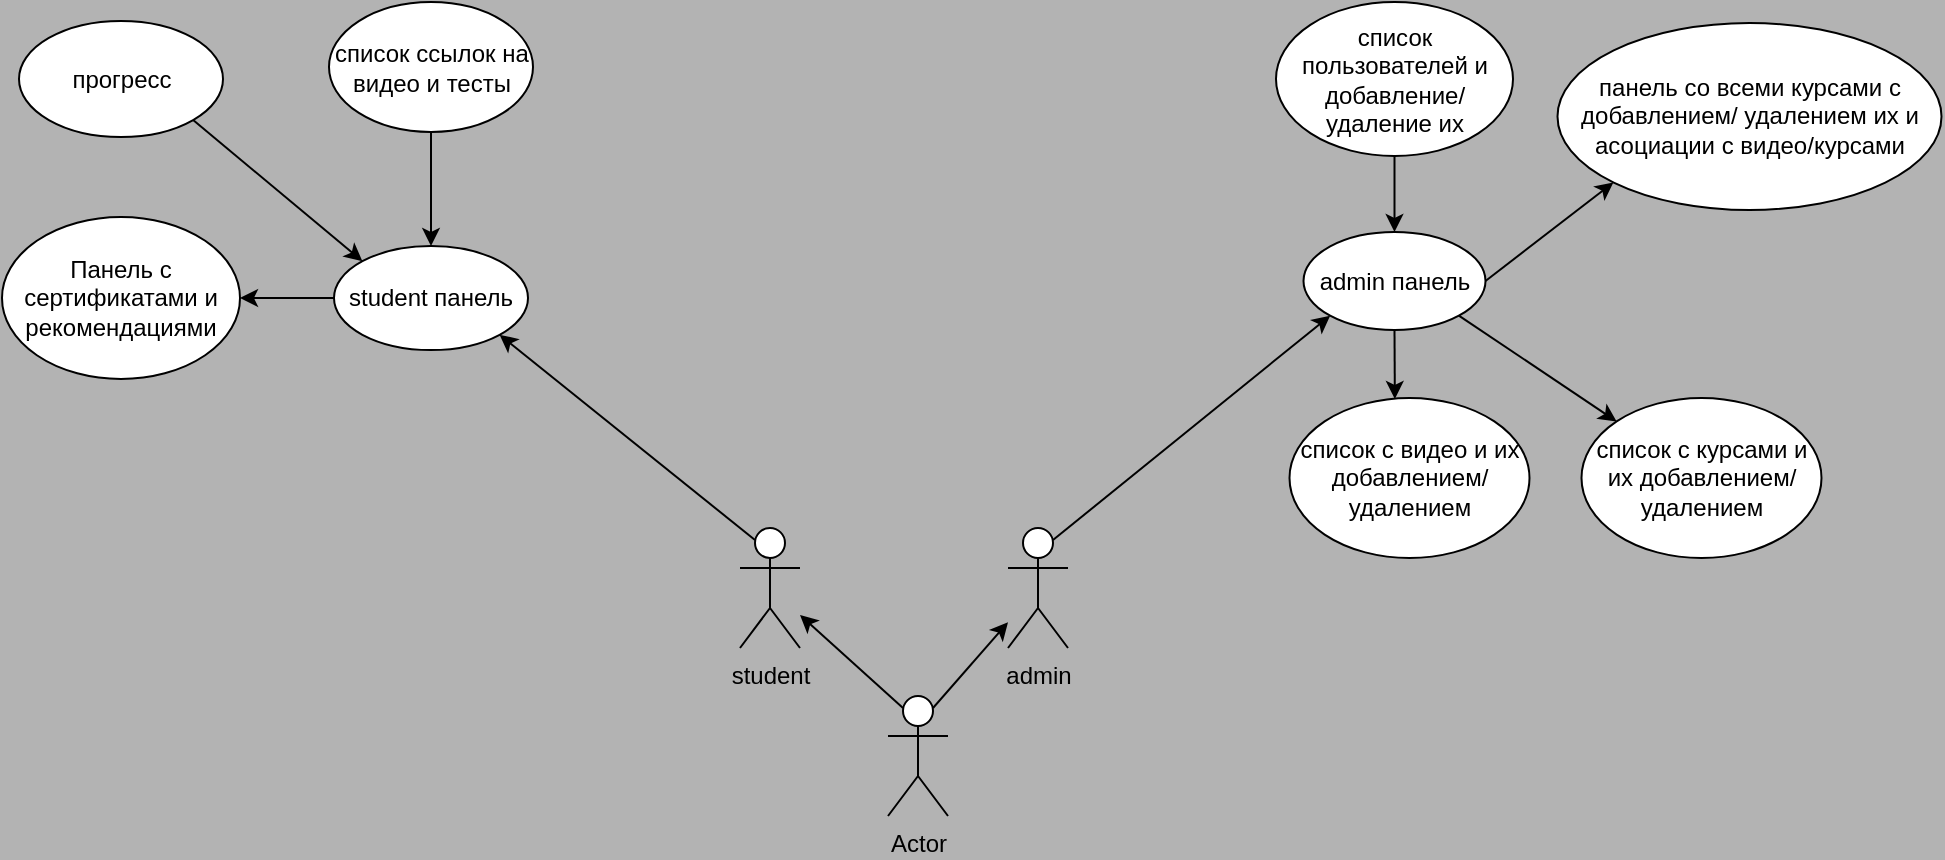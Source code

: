<mxfile version="15.1.3" type="device"><diagram id="HwiqHkB1sgwLmT3nJB5V" name="Страница 1"><mxGraphModel dx="1022" dy="759" grid="0" gridSize="10" guides="1" tooltips="1" connect="1" arrows="1" fold="1" page="1" pageScale="1" pageWidth="1169" pageHeight="827" background="#B3B3B3" math="0" shadow="0"><root><mxCell id="0"/><mxCell id="1" parent="0"/><mxCell id="ZyxW6rkcVvqzyk8hUkex-4" style="rounded=0;orthogonalLoop=1;jettySize=auto;html=1;exitX=0.75;exitY=0.1;exitDx=0;exitDy=0;exitPerimeter=0;" edge="1" parent="1" source="ZyxW6rkcVvqzyk8hUkex-1" target="ZyxW6rkcVvqzyk8hUkex-2"><mxGeometry relative="1" as="geometry"/></mxCell><mxCell id="ZyxW6rkcVvqzyk8hUkex-5" style="rounded=0;orthogonalLoop=1;jettySize=auto;html=1;exitX=0.25;exitY=0.1;exitDx=0;exitDy=0;exitPerimeter=0;" edge="1" parent="1" source="ZyxW6rkcVvqzyk8hUkex-1" target="ZyxW6rkcVvqzyk8hUkex-3"><mxGeometry relative="1" as="geometry"/></mxCell><mxCell id="ZyxW6rkcVvqzyk8hUkex-1" value="Actor" style="shape=umlActor;verticalLabelPosition=bottom;verticalAlign=top;html=1;outlineConnect=0;" vertex="1" parent="1"><mxGeometry x="518" y="468" width="30" height="60" as="geometry"/></mxCell><mxCell id="ZyxW6rkcVvqzyk8hUkex-13" style="edgeStyle=none;rounded=0;orthogonalLoop=1;jettySize=auto;html=1;exitX=0.75;exitY=0.1;exitDx=0;exitDy=0;exitPerimeter=0;entryX=0;entryY=1;entryDx=0;entryDy=0;" edge="1" parent="1" source="ZyxW6rkcVvqzyk8hUkex-2" target="ZyxW6rkcVvqzyk8hUkex-12"><mxGeometry relative="1" as="geometry"/></mxCell><mxCell id="ZyxW6rkcVvqzyk8hUkex-2" value="admin" style="shape=umlActor;verticalLabelPosition=bottom;verticalAlign=top;html=1;outlineConnect=0;" vertex="1" parent="1"><mxGeometry x="578" y="384" width="30" height="60" as="geometry"/></mxCell><mxCell id="ZyxW6rkcVvqzyk8hUkex-7" style="orthogonalLoop=1;jettySize=auto;html=1;exitX=0.25;exitY=0.1;exitDx=0;exitDy=0;exitPerimeter=0;entryX=1;entryY=1;entryDx=0;entryDy=0;rounded=0;" edge="1" parent="1" source="ZyxW6rkcVvqzyk8hUkex-3" target="ZyxW6rkcVvqzyk8hUkex-6"><mxGeometry relative="1" as="geometry"/></mxCell><mxCell id="ZyxW6rkcVvqzyk8hUkex-3" value="student" style="shape=umlActor;verticalLabelPosition=bottom;verticalAlign=top;html=1;outlineConnect=0;" vertex="1" parent="1"><mxGeometry x="444" y="384" width="30" height="60" as="geometry"/></mxCell><mxCell id="ZyxW6rkcVvqzyk8hUkex-9" style="edgeStyle=none;rounded=0;orthogonalLoop=1;jettySize=auto;html=1;exitX=0;exitY=0.5;exitDx=0;exitDy=0;entryX=1;entryY=0.5;entryDx=0;entryDy=0;" edge="1" parent="1" source="ZyxW6rkcVvqzyk8hUkex-6" target="ZyxW6rkcVvqzyk8hUkex-8"><mxGeometry relative="1" as="geometry"/></mxCell><mxCell id="ZyxW6rkcVvqzyk8hUkex-6" value="student панель" style="ellipse;whiteSpace=wrap;html=1;" vertex="1" parent="1"><mxGeometry x="241" y="243" width="97" height="52" as="geometry"/></mxCell><mxCell id="ZyxW6rkcVvqzyk8hUkex-8" value="Панель с сертификатами и рекомендациями" style="ellipse;whiteSpace=wrap;html=1;" vertex="1" parent="1"><mxGeometry x="75" y="228.5" width="119" height="81" as="geometry"/></mxCell><mxCell id="ZyxW6rkcVvqzyk8hUkex-11" style="edgeStyle=none;rounded=0;orthogonalLoop=1;jettySize=auto;html=1;exitX=0.5;exitY=1;exitDx=0;exitDy=0;entryX=0.5;entryY=0;entryDx=0;entryDy=0;" edge="1" parent="1" source="ZyxW6rkcVvqzyk8hUkex-10" target="ZyxW6rkcVvqzyk8hUkex-6"><mxGeometry relative="1" as="geometry"/></mxCell><mxCell id="ZyxW6rkcVvqzyk8hUkex-10" value="список ссылок на видео и тесты" style="ellipse;whiteSpace=wrap;html=1;" vertex="1" parent="1"><mxGeometry x="238.5" y="121" width="102" height="65" as="geometry"/></mxCell><mxCell id="ZyxW6rkcVvqzyk8hUkex-17" style="edgeStyle=none;rounded=0;orthogonalLoop=1;jettySize=auto;html=1;exitX=1;exitY=0.5;exitDx=0;exitDy=0;entryX=0;entryY=1;entryDx=0;entryDy=0;" edge="1" parent="1" source="ZyxW6rkcVvqzyk8hUkex-12" target="ZyxW6rkcVvqzyk8hUkex-16"><mxGeometry relative="1" as="geometry"/></mxCell><mxCell id="ZyxW6rkcVvqzyk8hUkex-20" style="edgeStyle=none;rounded=0;orthogonalLoop=1;jettySize=auto;html=1;exitX=0.5;exitY=1;exitDx=0;exitDy=0;entryX=0.439;entryY=0.006;entryDx=0;entryDy=0;entryPerimeter=0;" edge="1" parent="1" source="ZyxW6rkcVvqzyk8hUkex-12" target="ZyxW6rkcVvqzyk8hUkex-19"><mxGeometry relative="1" as="geometry"/></mxCell><mxCell id="ZyxW6rkcVvqzyk8hUkex-21" style="edgeStyle=none;rounded=0;orthogonalLoop=1;jettySize=auto;html=1;exitX=1;exitY=1;exitDx=0;exitDy=0;entryX=0;entryY=0;entryDx=0;entryDy=0;" edge="1" parent="1" source="ZyxW6rkcVvqzyk8hUkex-12" target="ZyxW6rkcVvqzyk8hUkex-18"><mxGeometry relative="1" as="geometry"/></mxCell><mxCell id="ZyxW6rkcVvqzyk8hUkex-12" value="admin панель" style="ellipse;whiteSpace=wrap;html=1;" vertex="1" parent="1"><mxGeometry x="725.75" y="236" width="91" height="49" as="geometry"/></mxCell><mxCell id="ZyxW6rkcVvqzyk8hUkex-15" style="edgeStyle=none;rounded=0;orthogonalLoop=1;jettySize=auto;html=1;exitX=0.5;exitY=1;exitDx=0;exitDy=0;entryX=0.5;entryY=0;entryDx=0;entryDy=0;" edge="1" parent="1" source="ZyxW6rkcVvqzyk8hUkex-14" target="ZyxW6rkcVvqzyk8hUkex-12"><mxGeometry relative="1" as="geometry"/></mxCell><mxCell id="ZyxW6rkcVvqzyk8hUkex-14" value="список пользователей и добавление/удаление их" style="ellipse;whiteSpace=wrap;html=1;" vertex="1" parent="1"><mxGeometry x="712" y="121" width="118.5" height="77" as="geometry"/></mxCell><mxCell id="ZyxW6rkcVvqzyk8hUkex-16" value="панель со всеми курсами с добавлением/ удалением их и асоциации с видео/курсами" style="ellipse;whiteSpace=wrap;html=1;" vertex="1" parent="1"><mxGeometry x="852.75" y="131.5" width="192" height="93.5" as="geometry"/></mxCell><mxCell id="ZyxW6rkcVvqzyk8hUkex-18" value="список с курсами и их добавлением/удалением" style="ellipse;whiteSpace=wrap;html=1;" vertex="1" parent="1"><mxGeometry x="864.75" y="319" width="120" height="80" as="geometry"/></mxCell><mxCell id="ZyxW6rkcVvqzyk8hUkex-19" value="список с видео и их добавлением/удалением" style="ellipse;whiteSpace=wrap;html=1;" vertex="1" parent="1"><mxGeometry x="718.75" y="319" width="120" height="80" as="geometry"/></mxCell><mxCell id="ZyxW6rkcVvqzyk8hUkex-23" style="edgeStyle=none;rounded=0;orthogonalLoop=1;jettySize=auto;html=1;exitX=1;exitY=1;exitDx=0;exitDy=0;entryX=0;entryY=0;entryDx=0;entryDy=0;" edge="1" parent="1" source="ZyxW6rkcVvqzyk8hUkex-22" target="ZyxW6rkcVvqzyk8hUkex-6"><mxGeometry relative="1" as="geometry"/></mxCell><mxCell id="ZyxW6rkcVvqzyk8hUkex-22" value="прогресс" style="ellipse;whiteSpace=wrap;html=1;" vertex="1" parent="1"><mxGeometry x="83.5" y="130.5" width="102" height="58" as="geometry"/></mxCell></root></mxGraphModel></diagram></mxfile>